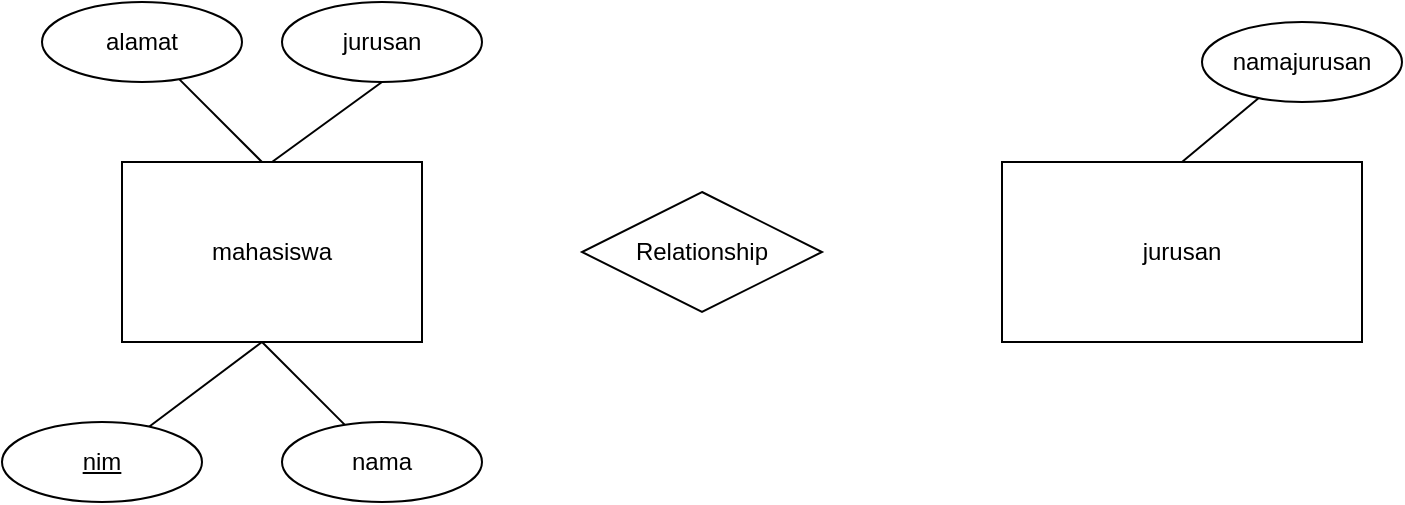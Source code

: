 <mxfile version="20.0.1" type="github">
  <diagram id="R2lEEEUBdFMjLlhIrx00" name="Page-1">
    <mxGraphModel dx="1028" dy="625" grid="1" gridSize="10" guides="1" tooltips="1" connect="1" arrows="1" fold="1" page="1" pageScale="1" pageWidth="850" pageHeight="1100" math="0" shadow="0" extFonts="Permanent Marker^https://fonts.googleapis.com/css?family=Permanent+Marker">
      <root>
        <mxCell id="0" />
        <mxCell id="1" parent="0" />
        <mxCell id="YDJd1Xz_HqybMddByfN5-52" value="mahasiswa" style="whiteSpace=wrap;html=1;align=center;" vertex="1" parent="1">
          <mxGeometry x="90" y="490" width="150" height="90" as="geometry" />
        </mxCell>
        <mxCell id="YDJd1Xz_HqybMddByfN5-53" value="" style="endArrow=none;html=1;rounded=0;" edge="1" parent="1" target="YDJd1Xz_HqybMddByfN5-54">
          <mxGeometry relative="1" as="geometry">
            <mxPoint x="160" y="580" as="sourcePoint" />
            <mxPoint x="90" y="640" as="targetPoint" />
          </mxGeometry>
        </mxCell>
        <mxCell id="YDJd1Xz_HqybMddByfN5-54" value="nim" style="ellipse;whiteSpace=wrap;html=1;align=center;fontStyle=4;" vertex="1" parent="1">
          <mxGeometry x="30" y="620" width="100" height="40" as="geometry" />
        </mxCell>
        <mxCell id="YDJd1Xz_HqybMddByfN5-57" value="" style="endArrow=none;html=1;rounded=0;" edge="1" parent="1" target="YDJd1Xz_HqybMddByfN5-58">
          <mxGeometry relative="1" as="geometry">
            <mxPoint x="160" y="580" as="sourcePoint" />
            <mxPoint x="150" y="680" as="targetPoint" />
          </mxGeometry>
        </mxCell>
        <mxCell id="YDJd1Xz_HqybMddByfN5-58" value="nama" style="ellipse;whiteSpace=wrap;html=1;align=center;" vertex="1" parent="1">
          <mxGeometry x="170" y="620" width="100" height="40" as="geometry" />
        </mxCell>
        <mxCell id="YDJd1Xz_HqybMddByfN5-59" value="" style="endArrow=none;html=1;rounded=0;" edge="1" parent="1" target="YDJd1Xz_HqybMddByfN5-60">
          <mxGeometry relative="1" as="geometry">
            <mxPoint x="160" y="490" as="sourcePoint" />
            <mxPoint x="100" y="430" as="targetPoint" />
          </mxGeometry>
        </mxCell>
        <mxCell id="YDJd1Xz_HqybMddByfN5-60" value="alamat" style="ellipse;whiteSpace=wrap;html=1;align=center;" vertex="1" parent="1">
          <mxGeometry x="50" y="410" width="100" height="40" as="geometry" />
        </mxCell>
        <mxCell id="YDJd1Xz_HqybMddByfN5-61" value="jurusan" style="ellipse;whiteSpace=wrap;html=1;align=center;" vertex="1" parent="1">
          <mxGeometry x="170" y="410" width="100" height="40" as="geometry" />
        </mxCell>
        <mxCell id="YDJd1Xz_HqybMddByfN5-62" value="" style="endArrow=none;html=1;rounded=0;exitX=0.5;exitY=0;exitDx=0;exitDy=0;" edge="1" parent="1" source="YDJd1Xz_HqybMddByfN5-52">
          <mxGeometry relative="1" as="geometry">
            <mxPoint x="261.43" y="491.43" as="sourcePoint" />
            <mxPoint x="220.0" y="450.0" as="targetPoint" />
          </mxGeometry>
        </mxCell>
        <mxCell id="YDJd1Xz_HqybMddByfN5-63" value="jurusan" style="whiteSpace=wrap;html=1;align=center;" vertex="1" parent="1">
          <mxGeometry x="530" y="490" width="180" height="90" as="geometry" />
        </mxCell>
        <mxCell id="YDJd1Xz_HqybMddByfN5-67" value="" style="endArrow=none;html=1;rounded=0;exitX=0.5;exitY=0;exitDx=0;exitDy=0;" edge="1" parent="1" source="YDJd1Xz_HqybMddByfN5-63" target="YDJd1Xz_HqybMddByfN5-69">
          <mxGeometry relative="1" as="geometry">
            <mxPoint x="510" y="490" as="sourcePoint" />
            <mxPoint x="520" y="490" as="targetPoint" />
          </mxGeometry>
        </mxCell>
        <mxCell id="YDJd1Xz_HqybMddByfN5-69" value="namajurusan" style="ellipse;whiteSpace=wrap;html=1;align=center;" vertex="1" parent="1">
          <mxGeometry x="630" y="420" width="100" height="40" as="geometry" />
        </mxCell>
        <mxCell id="YDJd1Xz_HqybMddByfN5-77" value="Relationship" style="shape=rhombus;perimeter=rhombusPerimeter;whiteSpace=wrap;html=1;align=center;" vertex="1" parent="1">
          <mxGeometry x="320" y="505" width="120" height="60" as="geometry" />
        </mxCell>
      </root>
    </mxGraphModel>
  </diagram>
</mxfile>
